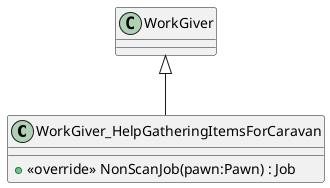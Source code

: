@startuml
class WorkGiver_HelpGatheringItemsForCaravan {
    + <<override>> NonScanJob(pawn:Pawn) : Job
}
WorkGiver <|-- WorkGiver_HelpGatheringItemsForCaravan
@enduml

